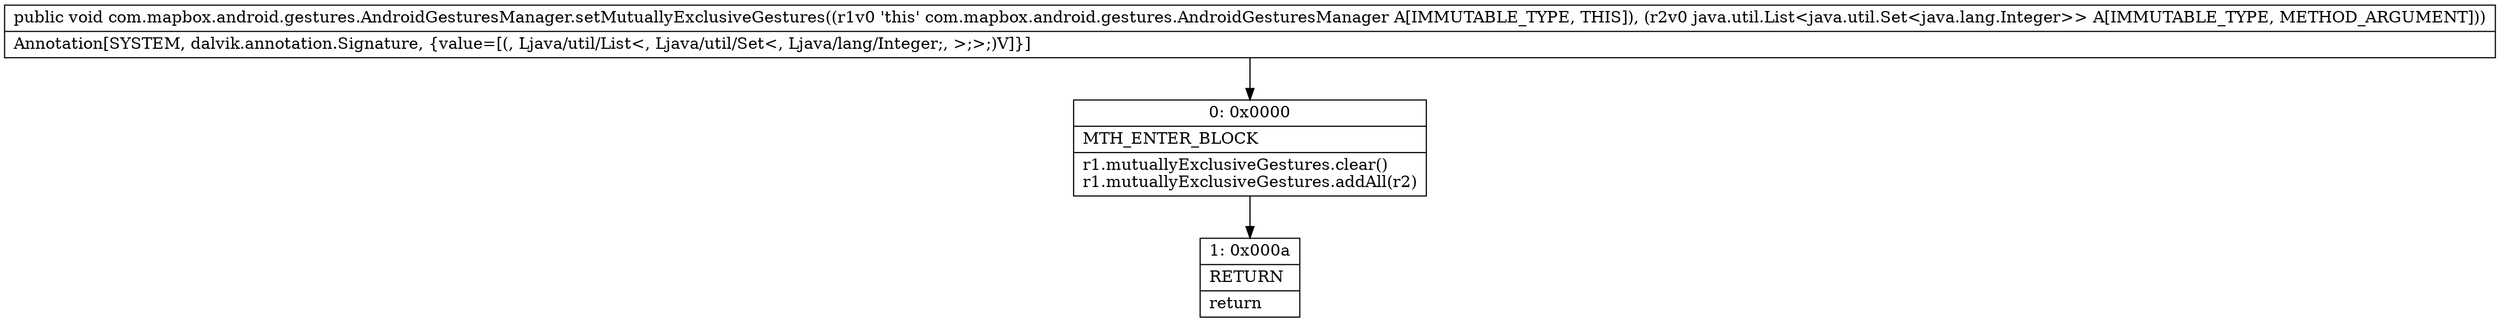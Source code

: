digraph "CFG forcom.mapbox.android.gestures.AndroidGesturesManager.setMutuallyExclusiveGestures(Ljava\/util\/List;)V" {
Node_0 [shape=record,label="{0\:\ 0x0000|MTH_ENTER_BLOCK\l|r1.mutuallyExclusiveGestures.clear()\lr1.mutuallyExclusiveGestures.addAll(r2)\l}"];
Node_1 [shape=record,label="{1\:\ 0x000a|RETURN\l|return\l}"];
MethodNode[shape=record,label="{public void com.mapbox.android.gestures.AndroidGesturesManager.setMutuallyExclusiveGestures((r1v0 'this' com.mapbox.android.gestures.AndroidGesturesManager A[IMMUTABLE_TYPE, THIS]), (r2v0 java.util.List\<java.util.Set\<java.lang.Integer\>\> A[IMMUTABLE_TYPE, METHOD_ARGUMENT]))  | Annotation[SYSTEM, dalvik.annotation.Signature, \{value=[(, Ljava\/util\/List\<, Ljava\/util\/Set\<, Ljava\/lang\/Integer;, \>;\>;)V]\}]\l}"];
MethodNode -> Node_0;
Node_0 -> Node_1;
}

